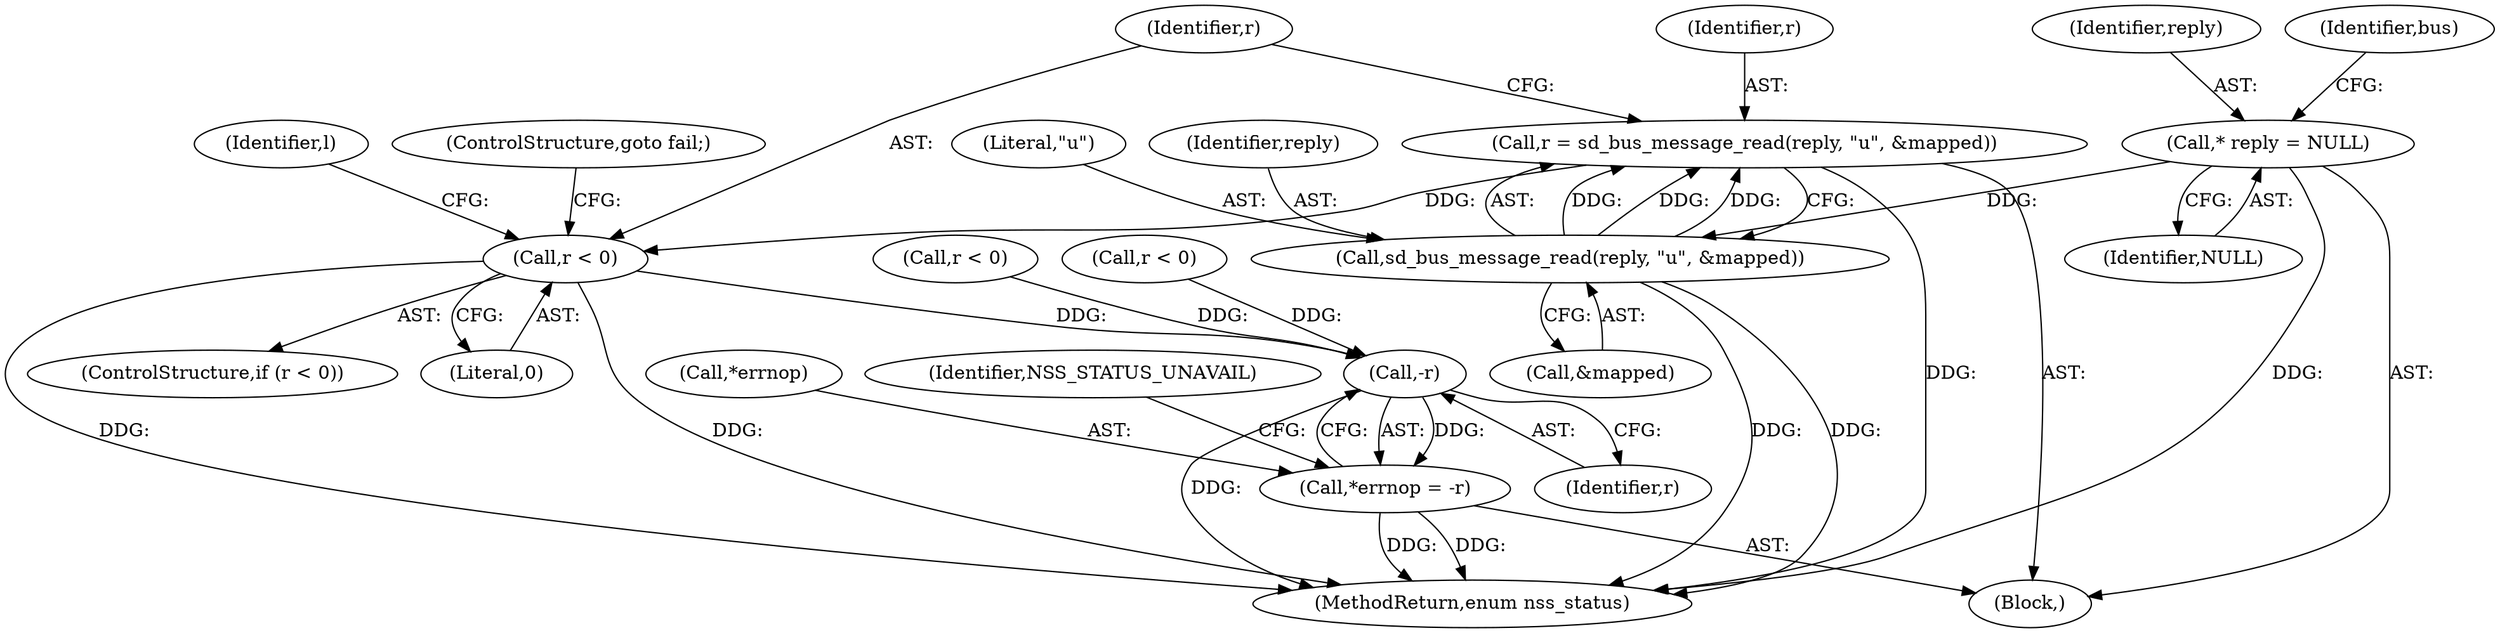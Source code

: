 digraph "0_systemd_cb31827d62066a04b02111df3052949fda4b6888_0@API" {
"1000228" [label="(Call,r = sd_bus_message_read(reply, \"u\", &mapped))"];
"1000230" [label="(Call,sd_bus_message_read(reply, \"u\", &mapped))"];
"1000115" [label="(Call,* reply = NULL)"];
"1000236" [label="(Call,r < 0)"];
"1000321" [label="(Call,-r)"];
"1000318" [label="(Call,*errnop = -r)"];
"1000120" [label="(Identifier,bus)"];
"1000109" [label="(Block,)"];
"1000238" [label="(Literal,0)"];
"1000318" [label="(Call,*errnop = -r)"];
"1000324" [label="(Identifier,NSS_STATUS_UNAVAIL)"];
"1000233" [label="(Call,&mapped)"];
"1000229" [label="(Identifier,r)"];
"1000241" [label="(Identifier,l)"];
"1000232" [label="(Literal,\"u\")"];
"1000195" [label="(Call,r < 0)"];
"1000231" [label="(Identifier,reply)"];
"1000228" [label="(Call,r = sd_bus_message_read(reply, \"u\", &mapped))"];
"1000115" [label="(Call,* reply = NULL)"];
"1000116" [label="(Identifier,reply)"];
"1000319" [label="(Call,*errnop)"];
"1000237" [label="(Identifier,r)"];
"1000322" [label="(Identifier,r)"];
"1000230" [label="(Call,sd_bus_message_read(reply, \"u\", &mapped))"];
"1000321" [label="(Call,-r)"];
"1000236" [label="(Call,r < 0)"];
"1000239" [label="(ControlStructure,goto fail;)"];
"1000117" [label="(Identifier,NULL)"];
"1000325" [label="(MethodReturn,enum nss_status)"];
"1000235" [label="(ControlStructure,if (r < 0))"];
"1000217" [label="(Call,r < 0)"];
"1000228" -> "1000109"  [label="AST: "];
"1000228" -> "1000230"  [label="CFG: "];
"1000229" -> "1000228"  [label="AST: "];
"1000230" -> "1000228"  [label="AST: "];
"1000237" -> "1000228"  [label="CFG: "];
"1000228" -> "1000325"  [label="DDG: "];
"1000230" -> "1000228"  [label="DDG: "];
"1000230" -> "1000228"  [label="DDG: "];
"1000230" -> "1000228"  [label="DDG: "];
"1000228" -> "1000236"  [label="DDG: "];
"1000230" -> "1000233"  [label="CFG: "];
"1000231" -> "1000230"  [label="AST: "];
"1000232" -> "1000230"  [label="AST: "];
"1000233" -> "1000230"  [label="AST: "];
"1000230" -> "1000325"  [label="DDG: "];
"1000230" -> "1000325"  [label="DDG: "];
"1000115" -> "1000230"  [label="DDG: "];
"1000115" -> "1000109"  [label="AST: "];
"1000115" -> "1000117"  [label="CFG: "];
"1000116" -> "1000115"  [label="AST: "];
"1000117" -> "1000115"  [label="AST: "];
"1000120" -> "1000115"  [label="CFG: "];
"1000115" -> "1000325"  [label="DDG: "];
"1000236" -> "1000235"  [label="AST: "];
"1000236" -> "1000238"  [label="CFG: "];
"1000237" -> "1000236"  [label="AST: "];
"1000238" -> "1000236"  [label="AST: "];
"1000239" -> "1000236"  [label="CFG: "];
"1000241" -> "1000236"  [label="CFG: "];
"1000236" -> "1000325"  [label="DDG: "];
"1000236" -> "1000325"  [label="DDG: "];
"1000236" -> "1000321"  [label="DDG: "];
"1000321" -> "1000318"  [label="AST: "];
"1000321" -> "1000322"  [label="CFG: "];
"1000322" -> "1000321"  [label="AST: "];
"1000318" -> "1000321"  [label="CFG: "];
"1000321" -> "1000325"  [label="DDG: "];
"1000321" -> "1000318"  [label="DDG: "];
"1000217" -> "1000321"  [label="DDG: "];
"1000195" -> "1000321"  [label="DDG: "];
"1000318" -> "1000109"  [label="AST: "];
"1000319" -> "1000318"  [label="AST: "];
"1000324" -> "1000318"  [label="CFG: "];
"1000318" -> "1000325"  [label="DDG: "];
"1000318" -> "1000325"  [label="DDG: "];
}
